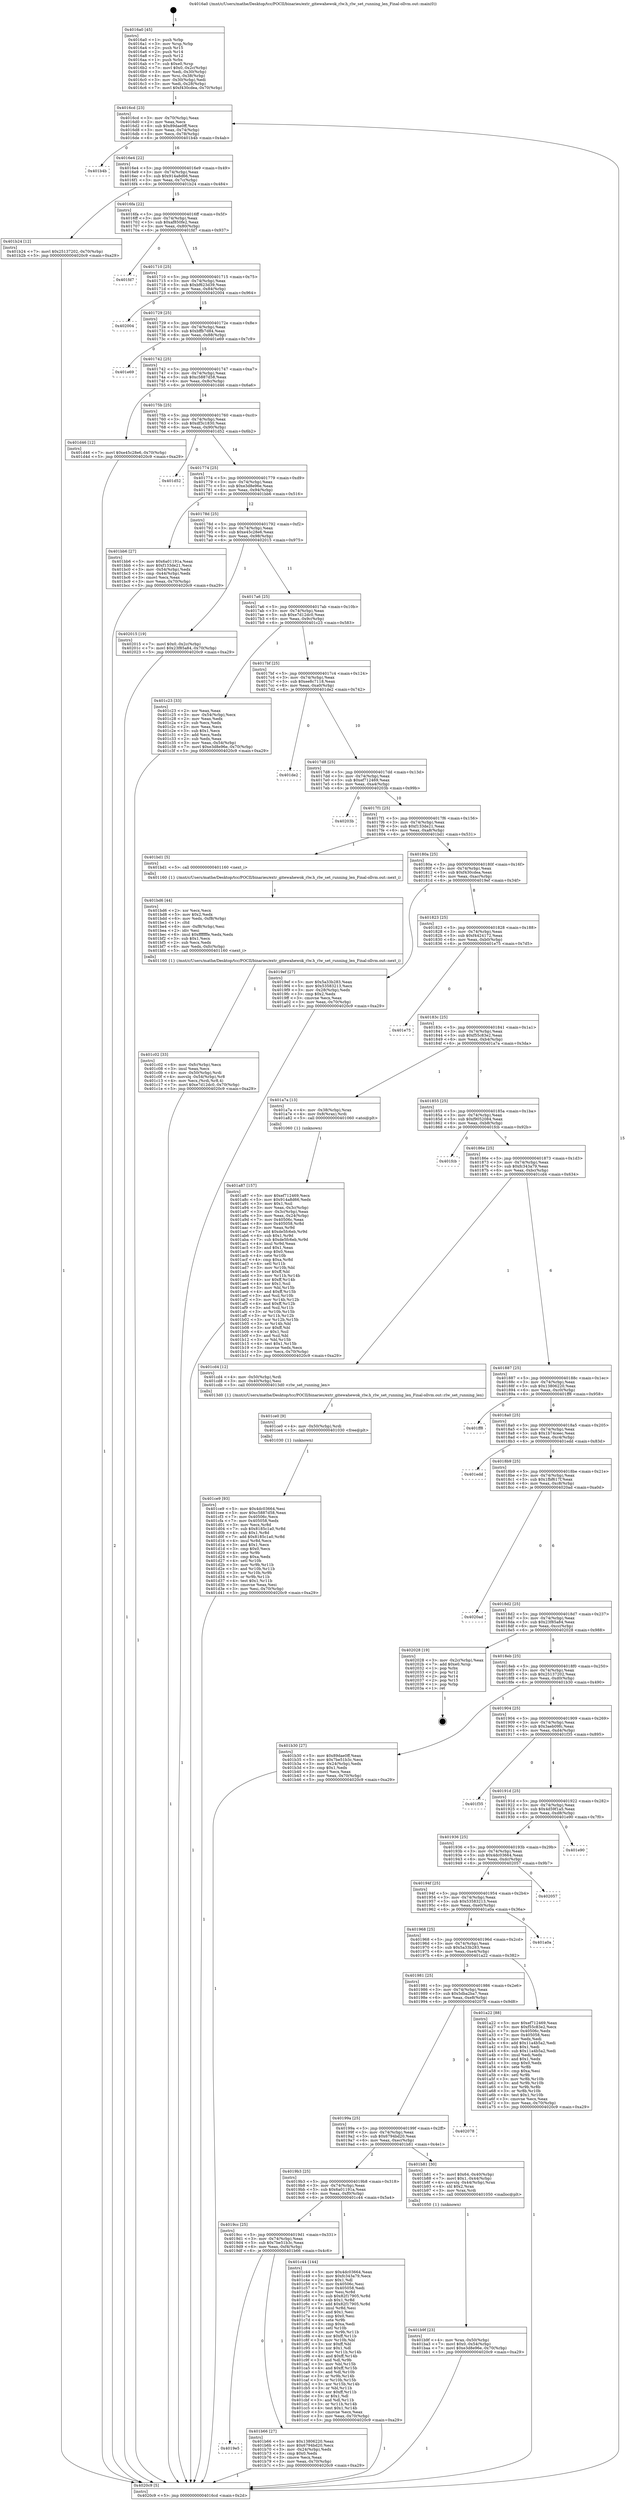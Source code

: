 digraph "0x4016a0" {
  label = "0x4016a0 (/mnt/c/Users/mathe/Desktop/tcc/POCII/binaries/extr_gitewahewok_rlw.h_rlw_set_running_len_Final-ollvm.out::main(0))"
  labelloc = "t"
  node[shape=record]

  Entry [label="",width=0.3,height=0.3,shape=circle,fillcolor=black,style=filled]
  "0x4016cd" [label="{
     0x4016cd [23]\l
     | [instrs]\l
     &nbsp;&nbsp;0x4016cd \<+3\>: mov -0x70(%rbp),%eax\l
     &nbsp;&nbsp;0x4016d0 \<+2\>: mov %eax,%ecx\l
     &nbsp;&nbsp;0x4016d2 \<+6\>: sub $0x89dae0ff,%ecx\l
     &nbsp;&nbsp;0x4016d8 \<+3\>: mov %eax,-0x74(%rbp)\l
     &nbsp;&nbsp;0x4016db \<+3\>: mov %ecx,-0x78(%rbp)\l
     &nbsp;&nbsp;0x4016de \<+6\>: je 0000000000401b4b \<main+0x4ab\>\l
  }"]
  "0x401b4b" [label="{
     0x401b4b\l
  }", style=dashed]
  "0x4016e4" [label="{
     0x4016e4 [22]\l
     | [instrs]\l
     &nbsp;&nbsp;0x4016e4 \<+5\>: jmp 00000000004016e9 \<main+0x49\>\l
     &nbsp;&nbsp;0x4016e9 \<+3\>: mov -0x74(%rbp),%eax\l
     &nbsp;&nbsp;0x4016ec \<+5\>: sub $0x914a8d66,%eax\l
     &nbsp;&nbsp;0x4016f1 \<+3\>: mov %eax,-0x7c(%rbp)\l
     &nbsp;&nbsp;0x4016f4 \<+6\>: je 0000000000401b24 \<main+0x484\>\l
  }"]
  Exit [label="",width=0.3,height=0.3,shape=circle,fillcolor=black,style=filled,peripheries=2]
  "0x401b24" [label="{
     0x401b24 [12]\l
     | [instrs]\l
     &nbsp;&nbsp;0x401b24 \<+7\>: movl $0x25137202,-0x70(%rbp)\l
     &nbsp;&nbsp;0x401b2b \<+5\>: jmp 00000000004020c9 \<main+0xa29\>\l
  }"]
  "0x4016fa" [label="{
     0x4016fa [22]\l
     | [instrs]\l
     &nbsp;&nbsp;0x4016fa \<+5\>: jmp 00000000004016ff \<main+0x5f\>\l
     &nbsp;&nbsp;0x4016ff \<+3\>: mov -0x74(%rbp),%eax\l
     &nbsp;&nbsp;0x401702 \<+5\>: sub $0xaf850fe2,%eax\l
     &nbsp;&nbsp;0x401707 \<+3\>: mov %eax,-0x80(%rbp)\l
     &nbsp;&nbsp;0x40170a \<+6\>: je 0000000000401fd7 \<main+0x937\>\l
  }"]
  "0x401ce9" [label="{
     0x401ce9 [93]\l
     | [instrs]\l
     &nbsp;&nbsp;0x401ce9 \<+5\>: mov $0x4dc03664,%esi\l
     &nbsp;&nbsp;0x401cee \<+5\>: mov $0xc5887d58,%eax\l
     &nbsp;&nbsp;0x401cf3 \<+7\>: mov 0x40506c,%ecx\l
     &nbsp;&nbsp;0x401cfa \<+7\>: mov 0x405058,%edx\l
     &nbsp;&nbsp;0x401d01 \<+3\>: mov %ecx,%r8d\l
     &nbsp;&nbsp;0x401d04 \<+7\>: sub $0x8185c1a0,%r8d\l
     &nbsp;&nbsp;0x401d0b \<+4\>: sub $0x1,%r8d\l
     &nbsp;&nbsp;0x401d0f \<+7\>: add $0x8185c1a0,%r8d\l
     &nbsp;&nbsp;0x401d16 \<+4\>: imul %r8d,%ecx\l
     &nbsp;&nbsp;0x401d1a \<+3\>: and $0x1,%ecx\l
     &nbsp;&nbsp;0x401d1d \<+3\>: cmp $0x0,%ecx\l
     &nbsp;&nbsp;0x401d20 \<+4\>: sete %r9b\l
     &nbsp;&nbsp;0x401d24 \<+3\>: cmp $0xa,%edx\l
     &nbsp;&nbsp;0x401d27 \<+4\>: setl %r10b\l
     &nbsp;&nbsp;0x401d2b \<+3\>: mov %r9b,%r11b\l
     &nbsp;&nbsp;0x401d2e \<+3\>: and %r10b,%r11b\l
     &nbsp;&nbsp;0x401d31 \<+3\>: xor %r10b,%r9b\l
     &nbsp;&nbsp;0x401d34 \<+3\>: or %r9b,%r11b\l
     &nbsp;&nbsp;0x401d37 \<+4\>: test $0x1,%r11b\l
     &nbsp;&nbsp;0x401d3b \<+3\>: cmovne %eax,%esi\l
     &nbsp;&nbsp;0x401d3e \<+3\>: mov %esi,-0x70(%rbp)\l
     &nbsp;&nbsp;0x401d41 \<+5\>: jmp 00000000004020c9 \<main+0xa29\>\l
  }"]
  "0x401fd7" [label="{
     0x401fd7\l
  }", style=dashed]
  "0x401710" [label="{
     0x401710 [25]\l
     | [instrs]\l
     &nbsp;&nbsp;0x401710 \<+5\>: jmp 0000000000401715 \<main+0x75\>\l
     &nbsp;&nbsp;0x401715 \<+3\>: mov -0x74(%rbp),%eax\l
     &nbsp;&nbsp;0x401718 \<+5\>: sub $0xbf623d39,%eax\l
     &nbsp;&nbsp;0x40171d \<+6\>: mov %eax,-0x84(%rbp)\l
     &nbsp;&nbsp;0x401723 \<+6\>: je 0000000000402004 \<main+0x964\>\l
  }"]
  "0x401ce0" [label="{
     0x401ce0 [9]\l
     | [instrs]\l
     &nbsp;&nbsp;0x401ce0 \<+4\>: mov -0x50(%rbp),%rdi\l
     &nbsp;&nbsp;0x401ce4 \<+5\>: call 0000000000401030 \<free@plt\>\l
     | [calls]\l
     &nbsp;&nbsp;0x401030 \{1\} (unknown)\l
  }"]
  "0x402004" [label="{
     0x402004\l
  }", style=dashed]
  "0x401729" [label="{
     0x401729 [25]\l
     | [instrs]\l
     &nbsp;&nbsp;0x401729 \<+5\>: jmp 000000000040172e \<main+0x8e\>\l
     &nbsp;&nbsp;0x40172e \<+3\>: mov -0x74(%rbp),%eax\l
     &nbsp;&nbsp;0x401731 \<+5\>: sub $0xbffb7d84,%eax\l
     &nbsp;&nbsp;0x401736 \<+6\>: mov %eax,-0x88(%rbp)\l
     &nbsp;&nbsp;0x40173c \<+6\>: je 0000000000401e69 \<main+0x7c9\>\l
  }"]
  "0x401c02" [label="{
     0x401c02 [33]\l
     | [instrs]\l
     &nbsp;&nbsp;0x401c02 \<+6\>: mov -0xfc(%rbp),%ecx\l
     &nbsp;&nbsp;0x401c08 \<+3\>: imul %eax,%ecx\l
     &nbsp;&nbsp;0x401c0b \<+4\>: mov -0x50(%rbp),%rdi\l
     &nbsp;&nbsp;0x401c0f \<+4\>: movslq -0x54(%rbp),%r8\l
     &nbsp;&nbsp;0x401c13 \<+4\>: mov %ecx,(%rdi,%r8,4)\l
     &nbsp;&nbsp;0x401c17 \<+7\>: movl $0xe7d12dc0,-0x70(%rbp)\l
     &nbsp;&nbsp;0x401c1e \<+5\>: jmp 00000000004020c9 \<main+0xa29\>\l
  }"]
  "0x401e69" [label="{
     0x401e69\l
  }", style=dashed]
  "0x401742" [label="{
     0x401742 [25]\l
     | [instrs]\l
     &nbsp;&nbsp;0x401742 \<+5\>: jmp 0000000000401747 \<main+0xa7\>\l
     &nbsp;&nbsp;0x401747 \<+3\>: mov -0x74(%rbp),%eax\l
     &nbsp;&nbsp;0x40174a \<+5\>: sub $0xc5887d58,%eax\l
     &nbsp;&nbsp;0x40174f \<+6\>: mov %eax,-0x8c(%rbp)\l
     &nbsp;&nbsp;0x401755 \<+6\>: je 0000000000401d46 \<main+0x6a6\>\l
  }"]
  "0x401bd6" [label="{
     0x401bd6 [44]\l
     | [instrs]\l
     &nbsp;&nbsp;0x401bd6 \<+2\>: xor %ecx,%ecx\l
     &nbsp;&nbsp;0x401bd8 \<+5\>: mov $0x2,%edx\l
     &nbsp;&nbsp;0x401bdd \<+6\>: mov %edx,-0xf8(%rbp)\l
     &nbsp;&nbsp;0x401be3 \<+1\>: cltd\l
     &nbsp;&nbsp;0x401be4 \<+6\>: mov -0xf8(%rbp),%esi\l
     &nbsp;&nbsp;0x401bea \<+2\>: idiv %esi\l
     &nbsp;&nbsp;0x401bec \<+6\>: imul $0xfffffffe,%edx,%edx\l
     &nbsp;&nbsp;0x401bf2 \<+3\>: sub $0x1,%ecx\l
     &nbsp;&nbsp;0x401bf5 \<+2\>: sub %ecx,%edx\l
     &nbsp;&nbsp;0x401bf7 \<+6\>: mov %edx,-0xfc(%rbp)\l
     &nbsp;&nbsp;0x401bfd \<+5\>: call 0000000000401160 \<next_i\>\l
     | [calls]\l
     &nbsp;&nbsp;0x401160 \{1\} (/mnt/c/Users/mathe/Desktop/tcc/POCII/binaries/extr_gitewahewok_rlw.h_rlw_set_running_len_Final-ollvm.out::next_i)\l
  }"]
  "0x401d46" [label="{
     0x401d46 [12]\l
     | [instrs]\l
     &nbsp;&nbsp;0x401d46 \<+7\>: movl $0xe45c28e6,-0x70(%rbp)\l
     &nbsp;&nbsp;0x401d4d \<+5\>: jmp 00000000004020c9 \<main+0xa29\>\l
  }"]
  "0x40175b" [label="{
     0x40175b [25]\l
     | [instrs]\l
     &nbsp;&nbsp;0x40175b \<+5\>: jmp 0000000000401760 \<main+0xc0\>\l
     &nbsp;&nbsp;0x401760 \<+3\>: mov -0x74(%rbp),%eax\l
     &nbsp;&nbsp;0x401763 \<+5\>: sub $0xdf3c1830,%eax\l
     &nbsp;&nbsp;0x401768 \<+6\>: mov %eax,-0x90(%rbp)\l
     &nbsp;&nbsp;0x40176e \<+6\>: je 0000000000401d52 \<main+0x6b2\>\l
  }"]
  "0x401b9f" [label="{
     0x401b9f [23]\l
     | [instrs]\l
     &nbsp;&nbsp;0x401b9f \<+4\>: mov %rax,-0x50(%rbp)\l
     &nbsp;&nbsp;0x401ba3 \<+7\>: movl $0x0,-0x54(%rbp)\l
     &nbsp;&nbsp;0x401baa \<+7\>: movl $0xe3d8e96e,-0x70(%rbp)\l
     &nbsp;&nbsp;0x401bb1 \<+5\>: jmp 00000000004020c9 \<main+0xa29\>\l
  }"]
  "0x401d52" [label="{
     0x401d52\l
  }", style=dashed]
  "0x401774" [label="{
     0x401774 [25]\l
     | [instrs]\l
     &nbsp;&nbsp;0x401774 \<+5\>: jmp 0000000000401779 \<main+0xd9\>\l
     &nbsp;&nbsp;0x401779 \<+3\>: mov -0x74(%rbp),%eax\l
     &nbsp;&nbsp;0x40177c \<+5\>: sub $0xe3d8e96e,%eax\l
     &nbsp;&nbsp;0x401781 \<+6\>: mov %eax,-0x94(%rbp)\l
     &nbsp;&nbsp;0x401787 \<+6\>: je 0000000000401bb6 \<main+0x516\>\l
  }"]
  "0x4019e5" [label="{
     0x4019e5\l
  }", style=dashed]
  "0x401bb6" [label="{
     0x401bb6 [27]\l
     | [instrs]\l
     &nbsp;&nbsp;0x401bb6 \<+5\>: mov $0x6a01191a,%eax\l
     &nbsp;&nbsp;0x401bbb \<+5\>: mov $0xf133de21,%ecx\l
     &nbsp;&nbsp;0x401bc0 \<+3\>: mov -0x54(%rbp),%edx\l
     &nbsp;&nbsp;0x401bc3 \<+3\>: cmp -0x44(%rbp),%edx\l
     &nbsp;&nbsp;0x401bc6 \<+3\>: cmovl %ecx,%eax\l
     &nbsp;&nbsp;0x401bc9 \<+3\>: mov %eax,-0x70(%rbp)\l
     &nbsp;&nbsp;0x401bcc \<+5\>: jmp 00000000004020c9 \<main+0xa29\>\l
  }"]
  "0x40178d" [label="{
     0x40178d [25]\l
     | [instrs]\l
     &nbsp;&nbsp;0x40178d \<+5\>: jmp 0000000000401792 \<main+0xf2\>\l
     &nbsp;&nbsp;0x401792 \<+3\>: mov -0x74(%rbp),%eax\l
     &nbsp;&nbsp;0x401795 \<+5\>: sub $0xe45c28e6,%eax\l
     &nbsp;&nbsp;0x40179a \<+6\>: mov %eax,-0x98(%rbp)\l
     &nbsp;&nbsp;0x4017a0 \<+6\>: je 0000000000402015 \<main+0x975\>\l
  }"]
  "0x401b66" [label="{
     0x401b66 [27]\l
     | [instrs]\l
     &nbsp;&nbsp;0x401b66 \<+5\>: mov $0x13806220,%eax\l
     &nbsp;&nbsp;0x401b6b \<+5\>: mov $0x6794bd20,%ecx\l
     &nbsp;&nbsp;0x401b70 \<+3\>: mov -0x24(%rbp),%edx\l
     &nbsp;&nbsp;0x401b73 \<+3\>: cmp $0x0,%edx\l
     &nbsp;&nbsp;0x401b76 \<+3\>: cmove %ecx,%eax\l
     &nbsp;&nbsp;0x401b79 \<+3\>: mov %eax,-0x70(%rbp)\l
     &nbsp;&nbsp;0x401b7c \<+5\>: jmp 00000000004020c9 \<main+0xa29\>\l
  }"]
  "0x402015" [label="{
     0x402015 [19]\l
     | [instrs]\l
     &nbsp;&nbsp;0x402015 \<+7\>: movl $0x0,-0x2c(%rbp)\l
     &nbsp;&nbsp;0x40201c \<+7\>: movl $0x23f85a84,-0x70(%rbp)\l
     &nbsp;&nbsp;0x402023 \<+5\>: jmp 00000000004020c9 \<main+0xa29\>\l
  }"]
  "0x4017a6" [label="{
     0x4017a6 [25]\l
     | [instrs]\l
     &nbsp;&nbsp;0x4017a6 \<+5\>: jmp 00000000004017ab \<main+0x10b\>\l
     &nbsp;&nbsp;0x4017ab \<+3\>: mov -0x74(%rbp),%eax\l
     &nbsp;&nbsp;0x4017ae \<+5\>: sub $0xe7d12dc0,%eax\l
     &nbsp;&nbsp;0x4017b3 \<+6\>: mov %eax,-0x9c(%rbp)\l
     &nbsp;&nbsp;0x4017b9 \<+6\>: je 0000000000401c23 \<main+0x583\>\l
  }"]
  "0x4019cc" [label="{
     0x4019cc [25]\l
     | [instrs]\l
     &nbsp;&nbsp;0x4019cc \<+5\>: jmp 00000000004019d1 \<main+0x331\>\l
     &nbsp;&nbsp;0x4019d1 \<+3\>: mov -0x74(%rbp),%eax\l
     &nbsp;&nbsp;0x4019d4 \<+5\>: sub $0x7be51b3c,%eax\l
     &nbsp;&nbsp;0x4019d9 \<+6\>: mov %eax,-0xf4(%rbp)\l
     &nbsp;&nbsp;0x4019df \<+6\>: je 0000000000401b66 \<main+0x4c6\>\l
  }"]
  "0x401c23" [label="{
     0x401c23 [33]\l
     | [instrs]\l
     &nbsp;&nbsp;0x401c23 \<+2\>: xor %eax,%eax\l
     &nbsp;&nbsp;0x401c25 \<+3\>: mov -0x54(%rbp),%ecx\l
     &nbsp;&nbsp;0x401c28 \<+2\>: mov %eax,%edx\l
     &nbsp;&nbsp;0x401c2a \<+2\>: sub %ecx,%edx\l
     &nbsp;&nbsp;0x401c2c \<+2\>: mov %eax,%ecx\l
     &nbsp;&nbsp;0x401c2e \<+3\>: sub $0x1,%ecx\l
     &nbsp;&nbsp;0x401c31 \<+2\>: add %ecx,%edx\l
     &nbsp;&nbsp;0x401c33 \<+2\>: sub %edx,%eax\l
     &nbsp;&nbsp;0x401c35 \<+3\>: mov %eax,-0x54(%rbp)\l
     &nbsp;&nbsp;0x401c38 \<+7\>: movl $0xe3d8e96e,-0x70(%rbp)\l
     &nbsp;&nbsp;0x401c3f \<+5\>: jmp 00000000004020c9 \<main+0xa29\>\l
  }"]
  "0x4017bf" [label="{
     0x4017bf [25]\l
     | [instrs]\l
     &nbsp;&nbsp;0x4017bf \<+5\>: jmp 00000000004017c4 \<main+0x124\>\l
     &nbsp;&nbsp;0x4017c4 \<+3\>: mov -0x74(%rbp),%eax\l
     &nbsp;&nbsp;0x4017c7 \<+5\>: sub $0xee8c7118,%eax\l
     &nbsp;&nbsp;0x4017cc \<+6\>: mov %eax,-0xa0(%rbp)\l
     &nbsp;&nbsp;0x4017d2 \<+6\>: je 0000000000401de2 \<main+0x742\>\l
  }"]
  "0x401c44" [label="{
     0x401c44 [144]\l
     | [instrs]\l
     &nbsp;&nbsp;0x401c44 \<+5\>: mov $0x4dc03664,%eax\l
     &nbsp;&nbsp;0x401c49 \<+5\>: mov $0xfc343a79,%ecx\l
     &nbsp;&nbsp;0x401c4e \<+2\>: mov $0x1,%dl\l
     &nbsp;&nbsp;0x401c50 \<+7\>: mov 0x40506c,%esi\l
     &nbsp;&nbsp;0x401c57 \<+7\>: mov 0x405058,%edi\l
     &nbsp;&nbsp;0x401c5e \<+3\>: mov %esi,%r8d\l
     &nbsp;&nbsp;0x401c61 \<+7\>: sub $0x82f17905,%r8d\l
     &nbsp;&nbsp;0x401c68 \<+4\>: sub $0x1,%r8d\l
     &nbsp;&nbsp;0x401c6c \<+7\>: add $0x82f17905,%r8d\l
     &nbsp;&nbsp;0x401c73 \<+4\>: imul %r8d,%esi\l
     &nbsp;&nbsp;0x401c77 \<+3\>: and $0x1,%esi\l
     &nbsp;&nbsp;0x401c7a \<+3\>: cmp $0x0,%esi\l
     &nbsp;&nbsp;0x401c7d \<+4\>: sete %r9b\l
     &nbsp;&nbsp;0x401c81 \<+3\>: cmp $0xa,%edi\l
     &nbsp;&nbsp;0x401c84 \<+4\>: setl %r10b\l
     &nbsp;&nbsp;0x401c88 \<+3\>: mov %r9b,%r11b\l
     &nbsp;&nbsp;0x401c8b \<+4\>: xor $0xff,%r11b\l
     &nbsp;&nbsp;0x401c8f \<+3\>: mov %r10b,%bl\l
     &nbsp;&nbsp;0x401c92 \<+3\>: xor $0xff,%bl\l
     &nbsp;&nbsp;0x401c95 \<+3\>: xor $0x1,%dl\l
     &nbsp;&nbsp;0x401c98 \<+3\>: mov %r11b,%r14b\l
     &nbsp;&nbsp;0x401c9b \<+4\>: and $0xff,%r14b\l
     &nbsp;&nbsp;0x401c9f \<+3\>: and %dl,%r9b\l
     &nbsp;&nbsp;0x401ca2 \<+3\>: mov %bl,%r15b\l
     &nbsp;&nbsp;0x401ca5 \<+4\>: and $0xff,%r15b\l
     &nbsp;&nbsp;0x401ca9 \<+3\>: and %dl,%r10b\l
     &nbsp;&nbsp;0x401cac \<+3\>: or %r9b,%r14b\l
     &nbsp;&nbsp;0x401caf \<+3\>: or %r10b,%r15b\l
     &nbsp;&nbsp;0x401cb2 \<+3\>: xor %r15b,%r14b\l
     &nbsp;&nbsp;0x401cb5 \<+3\>: or %bl,%r11b\l
     &nbsp;&nbsp;0x401cb8 \<+4\>: xor $0xff,%r11b\l
     &nbsp;&nbsp;0x401cbc \<+3\>: or $0x1,%dl\l
     &nbsp;&nbsp;0x401cbf \<+3\>: and %dl,%r11b\l
     &nbsp;&nbsp;0x401cc2 \<+3\>: or %r11b,%r14b\l
     &nbsp;&nbsp;0x401cc5 \<+4\>: test $0x1,%r14b\l
     &nbsp;&nbsp;0x401cc9 \<+3\>: cmovne %ecx,%eax\l
     &nbsp;&nbsp;0x401ccc \<+3\>: mov %eax,-0x70(%rbp)\l
     &nbsp;&nbsp;0x401ccf \<+5\>: jmp 00000000004020c9 \<main+0xa29\>\l
  }"]
  "0x401de2" [label="{
     0x401de2\l
  }", style=dashed]
  "0x4017d8" [label="{
     0x4017d8 [25]\l
     | [instrs]\l
     &nbsp;&nbsp;0x4017d8 \<+5\>: jmp 00000000004017dd \<main+0x13d\>\l
     &nbsp;&nbsp;0x4017dd \<+3\>: mov -0x74(%rbp),%eax\l
     &nbsp;&nbsp;0x4017e0 \<+5\>: sub $0xef712469,%eax\l
     &nbsp;&nbsp;0x4017e5 \<+6\>: mov %eax,-0xa4(%rbp)\l
     &nbsp;&nbsp;0x4017eb \<+6\>: je 000000000040203b \<main+0x99b\>\l
  }"]
  "0x4019b3" [label="{
     0x4019b3 [25]\l
     | [instrs]\l
     &nbsp;&nbsp;0x4019b3 \<+5\>: jmp 00000000004019b8 \<main+0x318\>\l
     &nbsp;&nbsp;0x4019b8 \<+3\>: mov -0x74(%rbp),%eax\l
     &nbsp;&nbsp;0x4019bb \<+5\>: sub $0x6a01191a,%eax\l
     &nbsp;&nbsp;0x4019c0 \<+6\>: mov %eax,-0xf0(%rbp)\l
     &nbsp;&nbsp;0x4019c6 \<+6\>: je 0000000000401c44 \<main+0x5a4\>\l
  }"]
  "0x40203b" [label="{
     0x40203b\l
  }", style=dashed]
  "0x4017f1" [label="{
     0x4017f1 [25]\l
     | [instrs]\l
     &nbsp;&nbsp;0x4017f1 \<+5\>: jmp 00000000004017f6 \<main+0x156\>\l
     &nbsp;&nbsp;0x4017f6 \<+3\>: mov -0x74(%rbp),%eax\l
     &nbsp;&nbsp;0x4017f9 \<+5\>: sub $0xf133de21,%eax\l
     &nbsp;&nbsp;0x4017fe \<+6\>: mov %eax,-0xa8(%rbp)\l
     &nbsp;&nbsp;0x401804 \<+6\>: je 0000000000401bd1 \<main+0x531\>\l
  }"]
  "0x401b81" [label="{
     0x401b81 [30]\l
     | [instrs]\l
     &nbsp;&nbsp;0x401b81 \<+7\>: movl $0x64,-0x40(%rbp)\l
     &nbsp;&nbsp;0x401b88 \<+7\>: movl $0x1,-0x44(%rbp)\l
     &nbsp;&nbsp;0x401b8f \<+4\>: movslq -0x44(%rbp),%rax\l
     &nbsp;&nbsp;0x401b93 \<+4\>: shl $0x2,%rax\l
     &nbsp;&nbsp;0x401b97 \<+3\>: mov %rax,%rdi\l
     &nbsp;&nbsp;0x401b9a \<+5\>: call 0000000000401050 \<malloc@plt\>\l
     | [calls]\l
     &nbsp;&nbsp;0x401050 \{1\} (unknown)\l
  }"]
  "0x401bd1" [label="{
     0x401bd1 [5]\l
     | [instrs]\l
     &nbsp;&nbsp;0x401bd1 \<+5\>: call 0000000000401160 \<next_i\>\l
     | [calls]\l
     &nbsp;&nbsp;0x401160 \{1\} (/mnt/c/Users/mathe/Desktop/tcc/POCII/binaries/extr_gitewahewok_rlw.h_rlw_set_running_len_Final-ollvm.out::next_i)\l
  }"]
  "0x40180a" [label="{
     0x40180a [25]\l
     | [instrs]\l
     &nbsp;&nbsp;0x40180a \<+5\>: jmp 000000000040180f \<main+0x16f\>\l
     &nbsp;&nbsp;0x40180f \<+3\>: mov -0x74(%rbp),%eax\l
     &nbsp;&nbsp;0x401812 \<+5\>: sub $0xf430cdea,%eax\l
     &nbsp;&nbsp;0x401817 \<+6\>: mov %eax,-0xac(%rbp)\l
     &nbsp;&nbsp;0x40181d \<+6\>: je 00000000004019ef \<main+0x34f\>\l
  }"]
  "0x40199a" [label="{
     0x40199a [25]\l
     | [instrs]\l
     &nbsp;&nbsp;0x40199a \<+5\>: jmp 000000000040199f \<main+0x2ff\>\l
     &nbsp;&nbsp;0x40199f \<+3\>: mov -0x74(%rbp),%eax\l
     &nbsp;&nbsp;0x4019a2 \<+5\>: sub $0x6794bd20,%eax\l
     &nbsp;&nbsp;0x4019a7 \<+6\>: mov %eax,-0xec(%rbp)\l
     &nbsp;&nbsp;0x4019ad \<+6\>: je 0000000000401b81 \<main+0x4e1\>\l
  }"]
  "0x4019ef" [label="{
     0x4019ef [27]\l
     | [instrs]\l
     &nbsp;&nbsp;0x4019ef \<+5\>: mov $0x5a33b283,%eax\l
     &nbsp;&nbsp;0x4019f4 \<+5\>: mov $0x53583213,%ecx\l
     &nbsp;&nbsp;0x4019f9 \<+3\>: mov -0x28(%rbp),%edx\l
     &nbsp;&nbsp;0x4019fc \<+3\>: cmp $0x2,%edx\l
     &nbsp;&nbsp;0x4019ff \<+3\>: cmovne %ecx,%eax\l
     &nbsp;&nbsp;0x401a02 \<+3\>: mov %eax,-0x70(%rbp)\l
     &nbsp;&nbsp;0x401a05 \<+5\>: jmp 00000000004020c9 \<main+0xa29\>\l
  }"]
  "0x401823" [label="{
     0x401823 [25]\l
     | [instrs]\l
     &nbsp;&nbsp;0x401823 \<+5\>: jmp 0000000000401828 \<main+0x188\>\l
     &nbsp;&nbsp;0x401828 \<+3\>: mov -0x74(%rbp),%eax\l
     &nbsp;&nbsp;0x40182b \<+5\>: sub $0xf4424172,%eax\l
     &nbsp;&nbsp;0x401830 \<+6\>: mov %eax,-0xb0(%rbp)\l
     &nbsp;&nbsp;0x401836 \<+6\>: je 0000000000401e75 \<main+0x7d5\>\l
  }"]
  "0x4020c9" [label="{
     0x4020c9 [5]\l
     | [instrs]\l
     &nbsp;&nbsp;0x4020c9 \<+5\>: jmp 00000000004016cd \<main+0x2d\>\l
  }"]
  "0x4016a0" [label="{
     0x4016a0 [45]\l
     | [instrs]\l
     &nbsp;&nbsp;0x4016a0 \<+1\>: push %rbp\l
     &nbsp;&nbsp;0x4016a1 \<+3\>: mov %rsp,%rbp\l
     &nbsp;&nbsp;0x4016a4 \<+2\>: push %r15\l
     &nbsp;&nbsp;0x4016a6 \<+2\>: push %r14\l
     &nbsp;&nbsp;0x4016a8 \<+2\>: push %r12\l
     &nbsp;&nbsp;0x4016aa \<+1\>: push %rbx\l
     &nbsp;&nbsp;0x4016ab \<+7\>: sub $0xe0,%rsp\l
     &nbsp;&nbsp;0x4016b2 \<+7\>: movl $0x0,-0x2c(%rbp)\l
     &nbsp;&nbsp;0x4016b9 \<+3\>: mov %edi,-0x30(%rbp)\l
     &nbsp;&nbsp;0x4016bc \<+4\>: mov %rsi,-0x38(%rbp)\l
     &nbsp;&nbsp;0x4016c0 \<+3\>: mov -0x30(%rbp),%edi\l
     &nbsp;&nbsp;0x4016c3 \<+3\>: mov %edi,-0x28(%rbp)\l
     &nbsp;&nbsp;0x4016c6 \<+7\>: movl $0xf430cdea,-0x70(%rbp)\l
  }"]
  "0x402078" [label="{
     0x402078\l
  }", style=dashed]
  "0x401e75" [label="{
     0x401e75\l
  }", style=dashed]
  "0x40183c" [label="{
     0x40183c [25]\l
     | [instrs]\l
     &nbsp;&nbsp;0x40183c \<+5\>: jmp 0000000000401841 \<main+0x1a1\>\l
     &nbsp;&nbsp;0x401841 \<+3\>: mov -0x74(%rbp),%eax\l
     &nbsp;&nbsp;0x401844 \<+5\>: sub $0xf55c83e2,%eax\l
     &nbsp;&nbsp;0x401849 \<+6\>: mov %eax,-0xb4(%rbp)\l
     &nbsp;&nbsp;0x40184f \<+6\>: je 0000000000401a7a \<main+0x3da\>\l
  }"]
  "0x401a87" [label="{
     0x401a87 [157]\l
     | [instrs]\l
     &nbsp;&nbsp;0x401a87 \<+5\>: mov $0xef712469,%ecx\l
     &nbsp;&nbsp;0x401a8c \<+5\>: mov $0x914a8d66,%edx\l
     &nbsp;&nbsp;0x401a91 \<+3\>: mov $0x1,%sil\l
     &nbsp;&nbsp;0x401a94 \<+3\>: mov %eax,-0x3c(%rbp)\l
     &nbsp;&nbsp;0x401a97 \<+3\>: mov -0x3c(%rbp),%eax\l
     &nbsp;&nbsp;0x401a9a \<+3\>: mov %eax,-0x24(%rbp)\l
     &nbsp;&nbsp;0x401a9d \<+7\>: mov 0x40506c,%eax\l
     &nbsp;&nbsp;0x401aa4 \<+8\>: mov 0x405058,%r8d\l
     &nbsp;&nbsp;0x401aac \<+3\>: mov %eax,%r9d\l
     &nbsp;&nbsp;0x401aaf \<+7\>: add $0xde5fc6eb,%r9d\l
     &nbsp;&nbsp;0x401ab6 \<+4\>: sub $0x1,%r9d\l
     &nbsp;&nbsp;0x401aba \<+7\>: sub $0xde5fc6eb,%r9d\l
     &nbsp;&nbsp;0x401ac1 \<+4\>: imul %r9d,%eax\l
     &nbsp;&nbsp;0x401ac5 \<+3\>: and $0x1,%eax\l
     &nbsp;&nbsp;0x401ac8 \<+3\>: cmp $0x0,%eax\l
     &nbsp;&nbsp;0x401acb \<+4\>: sete %r10b\l
     &nbsp;&nbsp;0x401acf \<+4\>: cmp $0xa,%r8d\l
     &nbsp;&nbsp;0x401ad3 \<+4\>: setl %r11b\l
     &nbsp;&nbsp;0x401ad7 \<+3\>: mov %r10b,%bl\l
     &nbsp;&nbsp;0x401ada \<+3\>: xor $0xff,%bl\l
     &nbsp;&nbsp;0x401add \<+3\>: mov %r11b,%r14b\l
     &nbsp;&nbsp;0x401ae0 \<+4\>: xor $0xff,%r14b\l
     &nbsp;&nbsp;0x401ae4 \<+4\>: xor $0x1,%sil\l
     &nbsp;&nbsp;0x401ae8 \<+3\>: mov %bl,%r15b\l
     &nbsp;&nbsp;0x401aeb \<+4\>: and $0xff,%r15b\l
     &nbsp;&nbsp;0x401aef \<+3\>: and %sil,%r10b\l
     &nbsp;&nbsp;0x401af2 \<+3\>: mov %r14b,%r12b\l
     &nbsp;&nbsp;0x401af5 \<+4\>: and $0xff,%r12b\l
     &nbsp;&nbsp;0x401af9 \<+3\>: and %sil,%r11b\l
     &nbsp;&nbsp;0x401afc \<+3\>: or %r10b,%r15b\l
     &nbsp;&nbsp;0x401aff \<+3\>: or %r11b,%r12b\l
     &nbsp;&nbsp;0x401b02 \<+3\>: xor %r12b,%r15b\l
     &nbsp;&nbsp;0x401b05 \<+3\>: or %r14b,%bl\l
     &nbsp;&nbsp;0x401b08 \<+3\>: xor $0xff,%bl\l
     &nbsp;&nbsp;0x401b0b \<+4\>: or $0x1,%sil\l
     &nbsp;&nbsp;0x401b0f \<+3\>: and %sil,%bl\l
     &nbsp;&nbsp;0x401b12 \<+3\>: or %bl,%r15b\l
     &nbsp;&nbsp;0x401b15 \<+4\>: test $0x1,%r15b\l
     &nbsp;&nbsp;0x401b19 \<+3\>: cmovne %edx,%ecx\l
     &nbsp;&nbsp;0x401b1c \<+3\>: mov %ecx,-0x70(%rbp)\l
     &nbsp;&nbsp;0x401b1f \<+5\>: jmp 00000000004020c9 \<main+0xa29\>\l
  }"]
  "0x401a7a" [label="{
     0x401a7a [13]\l
     | [instrs]\l
     &nbsp;&nbsp;0x401a7a \<+4\>: mov -0x38(%rbp),%rax\l
     &nbsp;&nbsp;0x401a7e \<+4\>: mov 0x8(%rax),%rdi\l
     &nbsp;&nbsp;0x401a82 \<+5\>: call 0000000000401060 \<atoi@plt\>\l
     | [calls]\l
     &nbsp;&nbsp;0x401060 \{1\} (unknown)\l
  }"]
  "0x401855" [label="{
     0x401855 [25]\l
     | [instrs]\l
     &nbsp;&nbsp;0x401855 \<+5\>: jmp 000000000040185a \<main+0x1ba\>\l
     &nbsp;&nbsp;0x40185a \<+3\>: mov -0x74(%rbp),%eax\l
     &nbsp;&nbsp;0x40185d \<+5\>: sub $0xf9052084,%eax\l
     &nbsp;&nbsp;0x401862 \<+6\>: mov %eax,-0xb8(%rbp)\l
     &nbsp;&nbsp;0x401868 \<+6\>: je 0000000000401fcb \<main+0x92b\>\l
  }"]
  "0x401981" [label="{
     0x401981 [25]\l
     | [instrs]\l
     &nbsp;&nbsp;0x401981 \<+5\>: jmp 0000000000401986 \<main+0x2e6\>\l
     &nbsp;&nbsp;0x401986 \<+3\>: mov -0x74(%rbp),%eax\l
     &nbsp;&nbsp;0x401989 \<+5\>: sub $0x5dba2ba7,%eax\l
     &nbsp;&nbsp;0x40198e \<+6\>: mov %eax,-0xe8(%rbp)\l
     &nbsp;&nbsp;0x401994 \<+6\>: je 0000000000402078 \<main+0x9d8\>\l
  }"]
  "0x401fcb" [label="{
     0x401fcb\l
  }", style=dashed]
  "0x40186e" [label="{
     0x40186e [25]\l
     | [instrs]\l
     &nbsp;&nbsp;0x40186e \<+5\>: jmp 0000000000401873 \<main+0x1d3\>\l
     &nbsp;&nbsp;0x401873 \<+3\>: mov -0x74(%rbp),%eax\l
     &nbsp;&nbsp;0x401876 \<+5\>: sub $0xfc343a79,%eax\l
     &nbsp;&nbsp;0x40187b \<+6\>: mov %eax,-0xbc(%rbp)\l
     &nbsp;&nbsp;0x401881 \<+6\>: je 0000000000401cd4 \<main+0x634\>\l
  }"]
  "0x401a22" [label="{
     0x401a22 [88]\l
     | [instrs]\l
     &nbsp;&nbsp;0x401a22 \<+5\>: mov $0xef712469,%eax\l
     &nbsp;&nbsp;0x401a27 \<+5\>: mov $0xf55c83e2,%ecx\l
     &nbsp;&nbsp;0x401a2c \<+7\>: mov 0x40506c,%edx\l
     &nbsp;&nbsp;0x401a33 \<+7\>: mov 0x405058,%esi\l
     &nbsp;&nbsp;0x401a3a \<+2\>: mov %edx,%edi\l
     &nbsp;&nbsp;0x401a3c \<+6\>: add $0x11a4b5a2,%edi\l
     &nbsp;&nbsp;0x401a42 \<+3\>: sub $0x1,%edi\l
     &nbsp;&nbsp;0x401a45 \<+6\>: sub $0x11a4b5a2,%edi\l
     &nbsp;&nbsp;0x401a4b \<+3\>: imul %edi,%edx\l
     &nbsp;&nbsp;0x401a4e \<+3\>: and $0x1,%edx\l
     &nbsp;&nbsp;0x401a51 \<+3\>: cmp $0x0,%edx\l
     &nbsp;&nbsp;0x401a54 \<+4\>: sete %r8b\l
     &nbsp;&nbsp;0x401a58 \<+3\>: cmp $0xa,%esi\l
     &nbsp;&nbsp;0x401a5b \<+4\>: setl %r9b\l
     &nbsp;&nbsp;0x401a5f \<+3\>: mov %r8b,%r10b\l
     &nbsp;&nbsp;0x401a62 \<+3\>: and %r9b,%r10b\l
     &nbsp;&nbsp;0x401a65 \<+3\>: xor %r9b,%r8b\l
     &nbsp;&nbsp;0x401a68 \<+3\>: or %r8b,%r10b\l
     &nbsp;&nbsp;0x401a6b \<+4\>: test $0x1,%r10b\l
     &nbsp;&nbsp;0x401a6f \<+3\>: cmovne %ecx,%eax\l
     &nbsp;&nbsp;0x401a72 \<+3\>: mov %eax,-0x70(%rbp)\l
     &nbsp;&nbsp;0x401a75 \<+5\>: jmp 00000000004020c9 \<main+0xa29\>\l
  }"]
  "0x401cd4" [label="{
     0x401cd4 [12]\l
     | [instrs]\l
     &nbsp;&nbsp;0x401cd4 \<+4\>: mov -0x50(%rbp),%rdi\l
     &nbsp;&nbsp;0x401cd8 \<+3\>: mov -0x40(%rbp),%esi\l
     &nbsp;&nbsp;0x401cdb \<+5\>: call 00000000004013d0 \<rlw_set_running_len\>\l
     | [calls]\l
     &nbsp;&nbsp;0x4013d0 \{1\} (/mnt/c/Users/mathe/Desktop/tcc/POCII/binaries/extr_gitewahewok_rlw.h_rlw_set_running_len_Final-ollvm.out::rlw_set_running_len)\l
  }"]
  "0x401887" [label="{
     0x401887 [25]\l
     | [instrs]\l
     &nbsp;&nbsp;0x401887 \<+5\>: jmp 000000000040188c \<main+0x1ec\>\l
     &nbsp;&nbsp;0x40188c \<+3\>: mov -0x74(%rbp),%eax\l
     &nbsp;&nbsp;0x40188f \<+5\>: sub $0x13806220,%eax\l
     &nbsp;&nbsp;0x401894 \<+6\>: mov %eax,-0xc0(%rbp)\l
     &nbsp;&nbsp;0x40189a \<+6\>: je 0000000000401ff8 \<main+0x958\>\l
  }"]
  "0x401968" [label="{
     0x401968 [25]\l
     | [instrs]\l
     &nbsp;&nbsp;0x401968 \<+5\>: jmp 000000000040196d \<main+0x2cd\>\l
     &nbsp;&nbsp;0x40196d \<+3\>: mov -0x74(%rbp),%eax\l
     &nbsp;&nbsp;0x401970 \<+5\>: sub $0x5a33b283,%eax\l
     &nbsp;&nbsp;0x401975 \<+6\>: mov %eax,-0xe4(%rbp)\l
     &nbsp;&nbsp;0x40197b \<+6\>: je 0000000000401a22 \<main+0x382\>\l
  }"]
  "0x401ff8" [label="{
     0x401ff8\l
  }", style=dashed]
  "0x4018a0" [label="{
     0x4018a0 [25]\l
     | [instrs]\l
     &nbsp;&nbsp;0x4018a0 \<+5\>: jmp 00000000004018a5 \<main+0x205\>\l
     &nbsp;&nbsp;0x4018a5 \<+3\>: mov -0x74(%rbp),%eax\l
     &nbsp;&nbsp;0x4018a8 \<+5\>: sub $0x1b74ceec,%eax\l
     &nbsp;&nbsp;0x4018ad \<+6\>: mov %eax,-0xc4(%rbp)\l
     &nbsp;&nbsp;0x4018b3 \<+6\>: je 0000000000401edd \<main+0x83d\>\l
  }"]
  "0x401a0a" [label="{
     0x401a0a\l
  }", style=dashed]
  "0x401edd" [label="{
     0x401edd\l
  }", style=dashed]
  "0x4018b9" [label="{
     0x4018b9 [25]\l
     | [instrs]\l
     &nbsp;&nbsp;0x4018b9 \<+5\>: jmp 00000000004018be \<main+0x21e\>\l
     &nbsp;&nbsp;0x4018be \<+3\>: mov -0x74(%rbp),%eax\l
     &nbsp;&nbsp;0x4018c1 \<+5\>: sub $0x1fbf617f,%eax\l
     &nbsp;&nbsp;0x4018c6 \<+6\>: mov %eax,-0xc8(%rbp)\l
     &nbsp;&nbsp;0x4018cc \<+6\>: je 00000000004020ad \<main+0xa0d\>\l
  }"]
  "0x40194f" [label="{
     0x40194f [25]\l
     | [instrs]\l
     &nbsp;&nbsp;0x40194f \<+5\>: jmp 0000000000401954 \<main+0x2b4\>\l
     &nbsp;&nbsp;0x401954 \<+3\>: mov -0x74(%rbp),%eax\l
     &nbsp;&nbsp;0x401957 \<+5\>: sub $0x53583213,%eax\l
     &nbsp;&nbsp;0x40195c \<+6\>: mov %eax,-0xe0(%rbp)\l
     &nbsp;&nbsp;0x401962 \<+6\>: je 0000000000401a0a \<main+0x36a\>\l
  }"]
  "0x4020ad" [label="{
     0x4020ad\l
  }", style=dashed]
  "0x4018d2" [label="{
     0x4018d2 [25]\l
     | [instrs]\l
     &nbsp;&nbsp;0x4018d2 \<+5\>: jmp 00000000004018d7 \<main+0x237\>\l
     &nbsp;&nbsp;0x4018d7 \<+3\>: mov -0x74(%rbp),%eax\l
     &nbsp;&nbsp;0x4018da \<+5\>: sub $0x23f85a84,%eax\l
     &nbsp;&nbsp;0x4018df \<+6\>: mov %eax,-0xcc(%rbp)\l
     &nbsp;&nbsp;0x4018e5 \<+6\>: je 0000000000402028 \<main+0x988\>\l
  }"]
  "0x402057" [label="{
     0x402057\l
  }", style=dashed]
  "0x402028" [label="{
     0x402028 [19]\l
     | [instrs]\l
     &nbsp;&nbsp;0x402028 \<+3\>: mov -0x2c(%rbp),%eax\l
     &nbsp;&nbsp;0x40202b \<+7\>: add $0xe0,%rsp\l
     &nbsp;&nbsp;0x402032 \<+1\>: pop %rbx\l
     &nbsp;&nbsp;0x402033 \<+2\>: pop %r12\l
     &nbsp;&nbsp;0x402035 \<+2\>: pop %r14\l
     &nbsp;&nbsp;0x402037 \<+2\>: pop %r15\l
     &nbsp;&nbsp;0x402039 \<+1\>: pop %rbp\l
     &nbsp;&nbsp;0x40203a \<+1\>: ret\l
  }"]
  "0x4018eb" [label="{
     0x4018eb [25]\l
     | [instrs]\l
     &nbsp;&nbsp;0x4018eb \<+5\>: jmp 00000000004018f0 \<main+0x250\>\l
     &nbsp;&nbsp;0x4018f0 \<+3\>: mov -0x74(%rbp),%eax\l
     &nbsp;&nbsp;0x4018f3 \<+5\>: sub $0x25137202,%eax\l
     &nbsp;&nbsp;0x4018f8 \<+6\>: mov %eax,-0xd0(%rbp)\l
     &nbsp;&nbsp;0x4018fe \<+6\>: je 0000000000401b30 \<main+0x490\>\l
  }"]
  "0x401936" [label="{
     0x401936 [25]\l
     | [instrs]\l
     &nbsp;&nbsp;0x401936 \<+5\>: jmp 000000000040193b \<main+0x29b\>\l
     &nbsp;&nbsp;0x40193b \<+3\>: mov -0x74(%rbp),%eax\l
     &nbsp;&nbsp;0x40193e \<+5\>: sub $0x4dc03664,%eax\l
     &nbsp;&nbsp;0x401943 \<+6\>: mov %eax,-0xdc(%rbp)\l
     &nbsp;&nbsp;0x401949 \<+6\>: je 0000000000402057 \<main+0x9b7\>\l
  }"]
  "0x401b30" [label="{
     0x401b30 [27]\l
     | [instrs]\l
     &nbsp;&nbsp;0x401b30 \<+5\>: mov $0x89dae0ff,%eax\l
     &nbsp;&nbsp;0x401b35 \<+5\>: mov $0x7be51b3c,%ecx\l
     &nbsp;&nbsp;0x401b3a \<+3\>: mov -0x24(%rbp),%edx\l
     &nbsp;&nbsp;0x401b3d \<+3\>: cmp $0x1,%edx\l
     &nbsp;&nbsp;0x401b40 \<+3\>: cmovl %ecx,%eax\l
     &nbsp;&nbsp;0x401b43 \<+3\>: mov %eax,-0x70(%rbp)\l
     &nbsp;&nbsp;0x401b46 \<+5\>: jmp 00000000004020c9 \<main+0xa29\>\l
  }"]
  "0x401904" [label="{
     0x401904 [25]\l
     | [instrs]\l
     &nbsp;&nbsp;0x401904 \<+5\>: jmp 0000000000401909 \<main+0x269\>\l
     &nbsp;&nbsp;0x401909 \<+3\>: mov -0x74(%rbp),%eax\l
     &nbsp;&nbsp;0x40190c \<+5\>: sub $0x3aeb09fc,%eax\l
     &nbsp;&nbsp;0x401911 \<+6\>: mov %eax,-0xd4(%rbp)\l
     &nbsp;&nbsp;0x401917 \<+6\>: je 0000000000401f35 \<main+0x895\>\l
  }"]
  "0x401e90" [label="{
     0x401e90\l
  }", style=dashed]
  "0x401f35" [label="{
     0x401f35\l
  }", style=dashed]
  "0x40191d" [label="{
     0x40191d [25]\l
     | [instrs]\l
     &nbsp;&nbsp;0x40191d \<+5\>: jmp 0000000000401922 \<main+0x282\>\l
     &nbsp;&nbsp;0x401922 \<+3\>: mov -0x74(%rbp),%eax\l
     &nbsp;&nbsp;0x401925 \<+5\>: sub $0x4d59f1a5,%eax\l
     &nbsp;&nbsp;0x40192a \<+6\>: mov %eax,-0xd8(%rbp)\l
     &nbsp;&nbsp;0x401930 \<+6\>: je 0000000000401e90 \<main+0x7f0\>\l
  }"]
  Entry -> "0x4016a0" [label=" 1"]
  "0x4016cd" -> "0x401b4b" [label=" 0"]
  "0x4016cd" -> "0x4016e4" [label=" 16"]
  "0x402028" -> Exit [label=" 1"]
  "0x4016e4" -> "0x401b24" [label=" 1"]
  "0x4016e4" -> "0x4016fa" [label=" 15"]
  "0x402015" -> "0x4020c9" [label=" 1"]
  "0x4016fa" -> "0x401fd7" [label=" 0"]
  "0x4016fa" -> "0x401710" [label=" 15"]
  "0x401d46" -> "0x4020c9" [label=" 1"]
  "0x401710" -> "0x402004" [label=" 0"]
  "0x401710" -> "0x401729" [label=" 15"]
  "0x401ce9" -> "0x4020c9" [label=" 1"]
  "0x401729" -> "0x401e69" [label=" 0"]
  "0x401729" -> "0x401742" [label=" 15"]
  "0x401ce0" -> "0x401ce9" [label=" 1"]
  "0x401742" -> "0x401d46" [label=" 1"]
  "0x401742" -> "0x40175b" [label=" 14"]
  "0x401cd4" -> "0x401ce0" [label=" 1"]
  "0x40175b" -> "0x401d52" [label=" 0"]
  "0x40175b" -> "0x401774" [label=" 14"]
  "0x401c44" -> "0x4020c9" [label=" 1"]
  "0x401774" -> "0x401bb6" [label=" 2"]
  "0x401774" -> "0x40178d" [label=" 12"]
  "0x401c23" -> "0x4020c9" [label=" 1"]
  "0x40178d" -> "0x402015" [label=" 1"]
  "0x40178d" -> "0x4017a6" [label=" 11"]
  "0x401c02" -> "0x4020c9" [label=" 1"]
  "0x4017a6" -> "0x401c23" [label=" 1"]
  "0x4017a6" -> "0x4017bf" [label=" 10"]
  "0x401bd1" -> "0x401bd6" [label=" 1"]
  "0x4017bf" -> "0x401de2" [label=" 0"]
  "0x4017bf" -> "0x4017d8" [label=" 10"]
  "0x401bb6" -> "0x4020c9" [label=" 2"]
  "0x4017d8" -> "0x40203b" [label=" 0"]
  "0x4017d8" -> "0x4017f1" [label=" 10"]
  "0x401b81" -> "0x401b9f" [label=" 1"]
  "0x4017f1" -> "0x401bd1" [label=" 1"]
  "0x4017f1" -> "0x40180a" [label=" 9"]
  "0x401b66" -> "0x4020c9" [label=" 1"]
  "0x40180a" -> "0x4019ef" [label=" 1"]
  "0x40180a" -> "0x401823" [label=" 8"]
  "0x4019ef" -> "0x4020c9" [label=" 1"]
  "0x4016a0" -> "0x4016cd" [label=" 1"]
  "0x4020c9" -> "0x4016cd" [label=" 15"]
  "0x4019cc" -> "0x401b66" [label=" 1"]
  "0x401823" -> "0x401e75" [label=" 0"]
  "0x401823" -> "0x40183c" [label=" 8"]
  "0x401bd6" -> "0x401c02" [label=" 1"]
  "0x40183c" -> "0x401a7a" [label=" 1"]
  "0x40183c" -> "0x401855" [label=" 7"]
  "0x4019b3" -> "0x401c44" [label=" 1"]
  "0x401855" -> "0x401fcb" [label=" 0"]
  "0x401855" -> "0x40186e" [label=" 7"]
  "0x401b9f" -> "0x4020c9" [label=" 1"]
  "0x40186e" -> "0x401cd4" [label=" 1"]
  "0x40186e" -> "0x401887" [label=" 6"]
  "0x40199a" -> "0x4019b3" [label=" 2"]
  "0x401887" -> "0x401ff8" [label=" 0"]
  "0x401887" -> "0x4018a0" [label=" 6"]
  "0x4019cc" -> "0x4019e5" [label=" 0"]
  "0x4018a0" -> "0x401edd" [label=" 0"]
  "0x4018a0" -> "0x4018b9" [label=" 6"]
  "0x401981" -> "0x40199a" [label=" 3"]
  "0x4018b9" -> "0x4020ad" [label=" 0"]
  "0x4018b9" -> "0x4018d2" [label=" 6"]
  "0x4019b3" -> "0x4019cc" [label=" 1"]
  "0x4018d2" -> "0x402028" [label=" 1"]
  "0x4018d2" -> "0x4018eb" [label=" 5"]
  "0x401b30" -> "0x4020c9" [label=" 1"]
  "0x4018eb" -> "0x401b30" [label=" 1"]
  "0x4018eb" -> "0x401904" [label=" 4"]
  "0x401a87" -> "0x4020c9" [label=" 1"]
  "0x401904" -> "0x401f35" [label=" 0"]
  "0x401904" -> "0x40191d" [label=" 4"]
  "0x401a7a" -> "0x401a87" [label=" 1"]
  "0x40191d" -> "0x401e90" [label=" 0"]
  "0x40191d" -> "0x401936" [label=" 4"]
  "0x401b24" -> "0x4020c9" [label=" 1"]
  "0x401936" -> "0x402057" [label=" 0"]
  "0x401936" -> "0x40194f" [label=" 4"]
  "0x401981" -> "0x402078" [label=" 0"]
  "0x40194f" -> "0x401a0a" [label=" 0"]
  "0x40194f" -> "0x401968" [label=" 4"]
  "0x40199a" -> "0x401b81" [label=" 1"]
  "0x401968" -> "0x401a22" [label=" 1"]
  "0x401968" -> "0x401981" [label=" 3"]
  "0x401a22" -> "0x4020c9" [label=" 1"]
}
